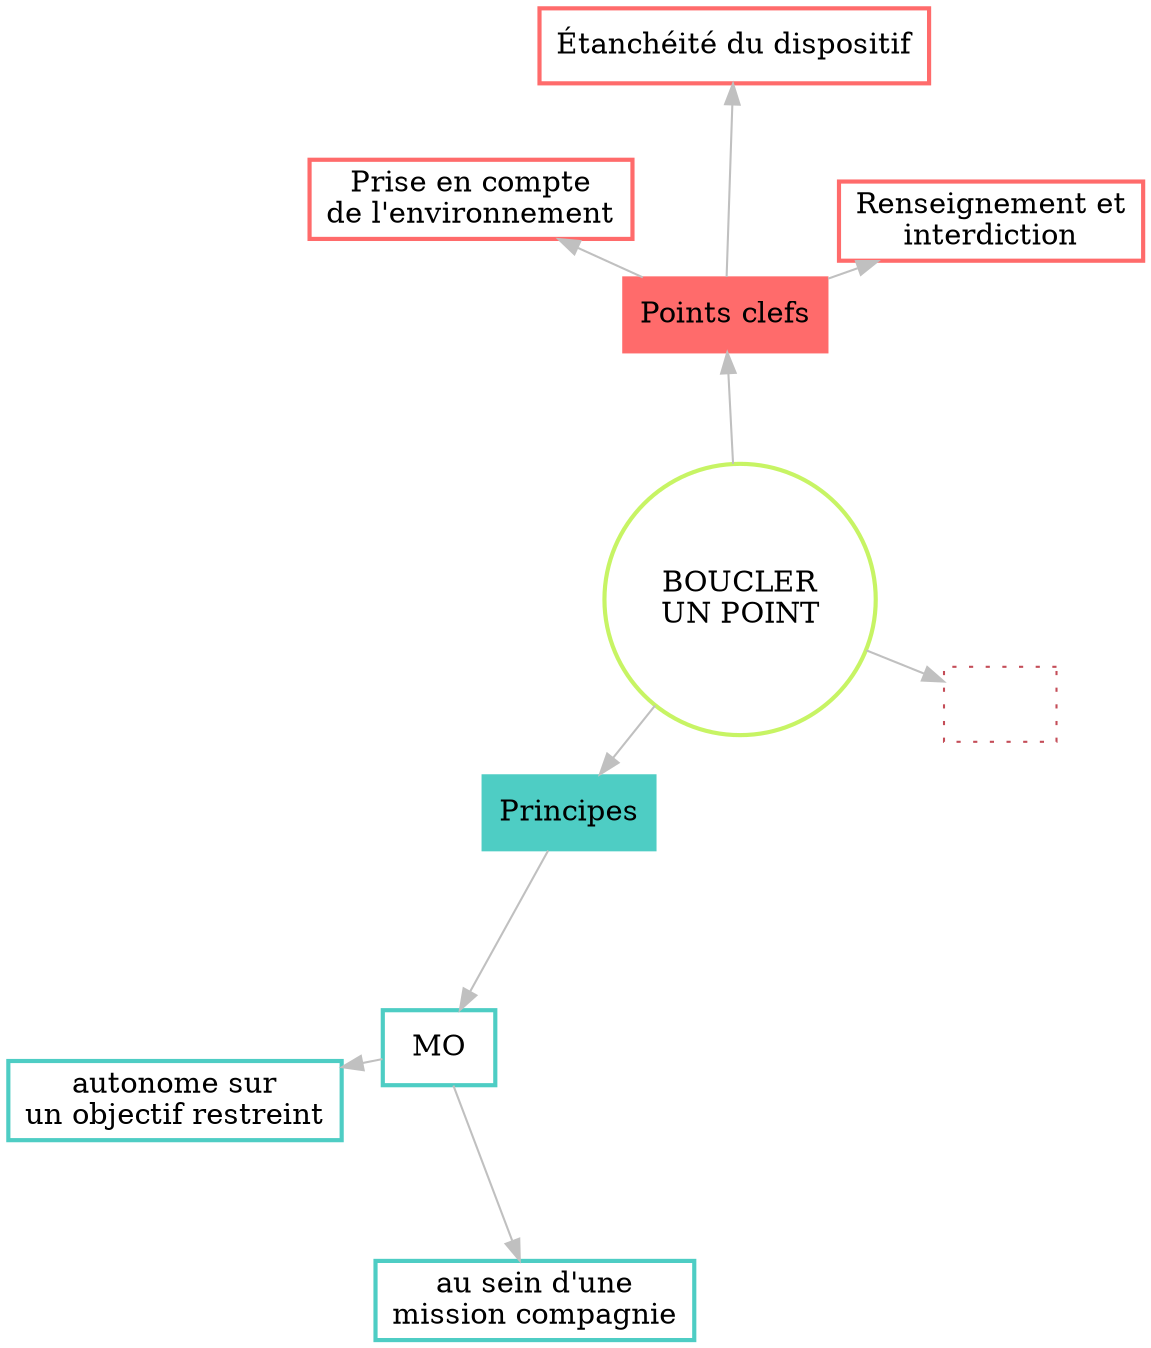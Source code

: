 digraph {

    graph [layout = neato, overlap=false]
    node [shape = rectangle, style = bold]
    edge [color = grey]

    "BOUCLER\nUN POINT" [shape = circle, color = "#C7F464"]
   
    // Points clefs
    node [color = "#FF6B6B"]
    "Points clefs"  [style = filled]
    "Points clefs" -> "Renseignement et\ninterdiction";
    "Points clefs" -> "Prise en compte\nde l'environnement";
    "Points clefs" -> "Étanchéité du dispositif";
    
    // Principes
    node [color = "#4ECDC4"]
    Principes       [style = filled]
    Principes -> MO
    MO -> "au sein d'une\nmission compagnie"
    MO -> "autonome sur\nun objectif restreint";

    // Symbole APP-6A
    node [color = "#C44D58"]
    symbole [image="section_boucler_un_point.png", label="", style = dotted]

    "BOUCLER\nUN POINT" -> {Principes, "Points clefs", symbole}


}
